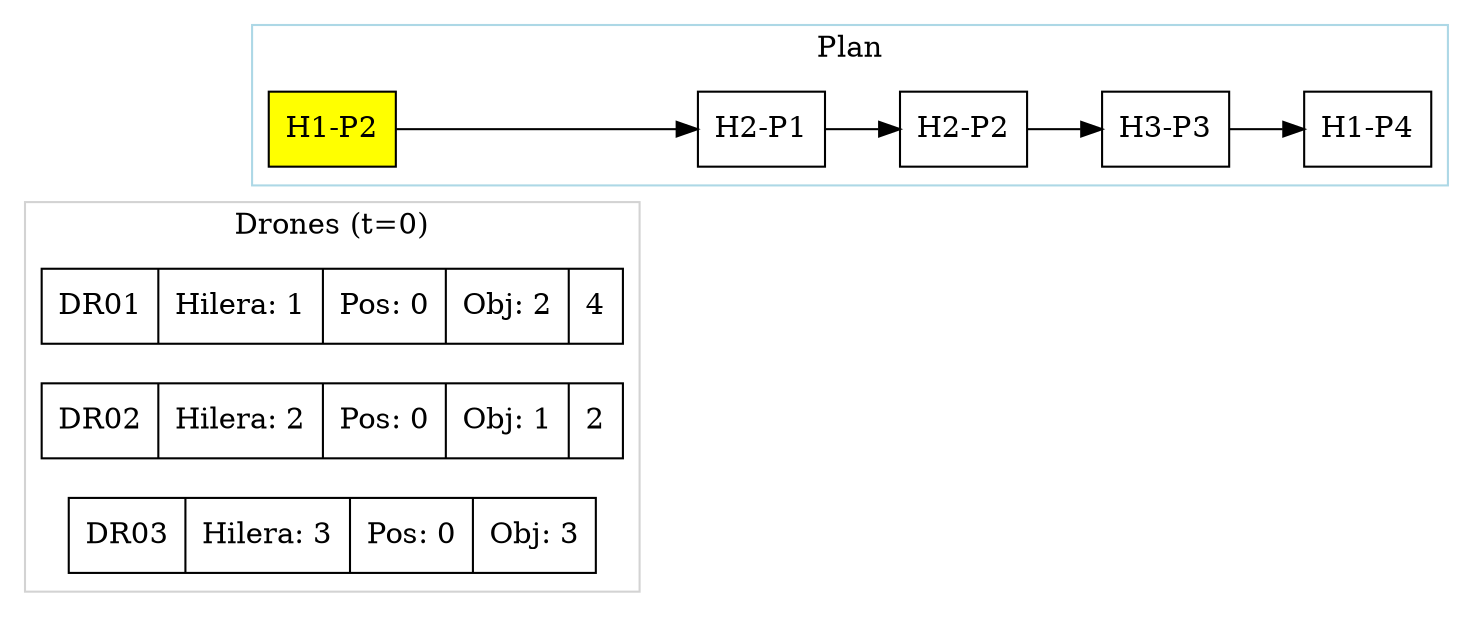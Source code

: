 digraph G {
rankdir=LR;
node [shape=record];
subgraph cluster_drones { label="Drones (t=0)"; color=lightgrey;
"DR01" [label="{DR01|Hilera: 1|Pos: 0|Obj: 2|4}"];
"DR02" [label="{DR02|Hilera: 2|Pos: 0|Obj: 1|2}"];
"DR03" [label="{DR03|Hilera: 3|Pos: 0|Obj: 3}"];
}
subgraph cluster_plan { label="Plan"; color=lightblue;
P0 [label="H1-P2",style=filled,fillcolor=yellow];
P1 [label="H2-P1"];
P0 -> P1;
P2 [label="H2-P2"];
P1 -> P2;
P3 [label="H3-P3"];
P2 -> P3;
P4 [label="H1-P4"];
P3 -> P4;
}
}
